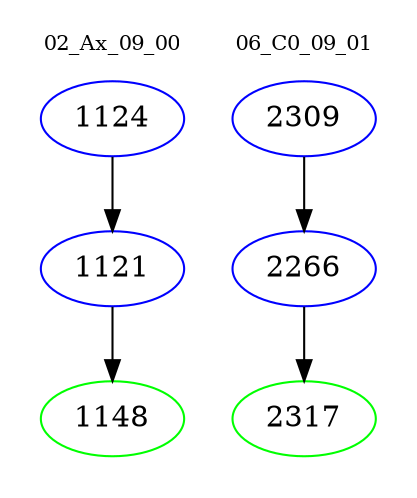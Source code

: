 digraph{
subgraph cluster_0 {
color = white
label = "02_Ax_09_00";
fontsize=10;
T0_1124 [label="1124", color="blue"]
T0_1124 -> T0_1121 [color="black"]
T0_1121 [label="1121", color="blue"]
T0_1121 -> T0_1148 [color="black"]
T0_1148 [label="1148", color="green"]
}
subgraph cluster_1 {
color = white
label = "06_C0_09_01";
fontsize=10;
T1_2309 [label="2309", color="blue"]
T1_2309 -> T1_2266 [color="black"]
T1_2266 [label="2266", color="blue"]
T1_2266 -> T1_2317 [color="black"]
T1_2317 [label="2317", color="green"]
}
}
